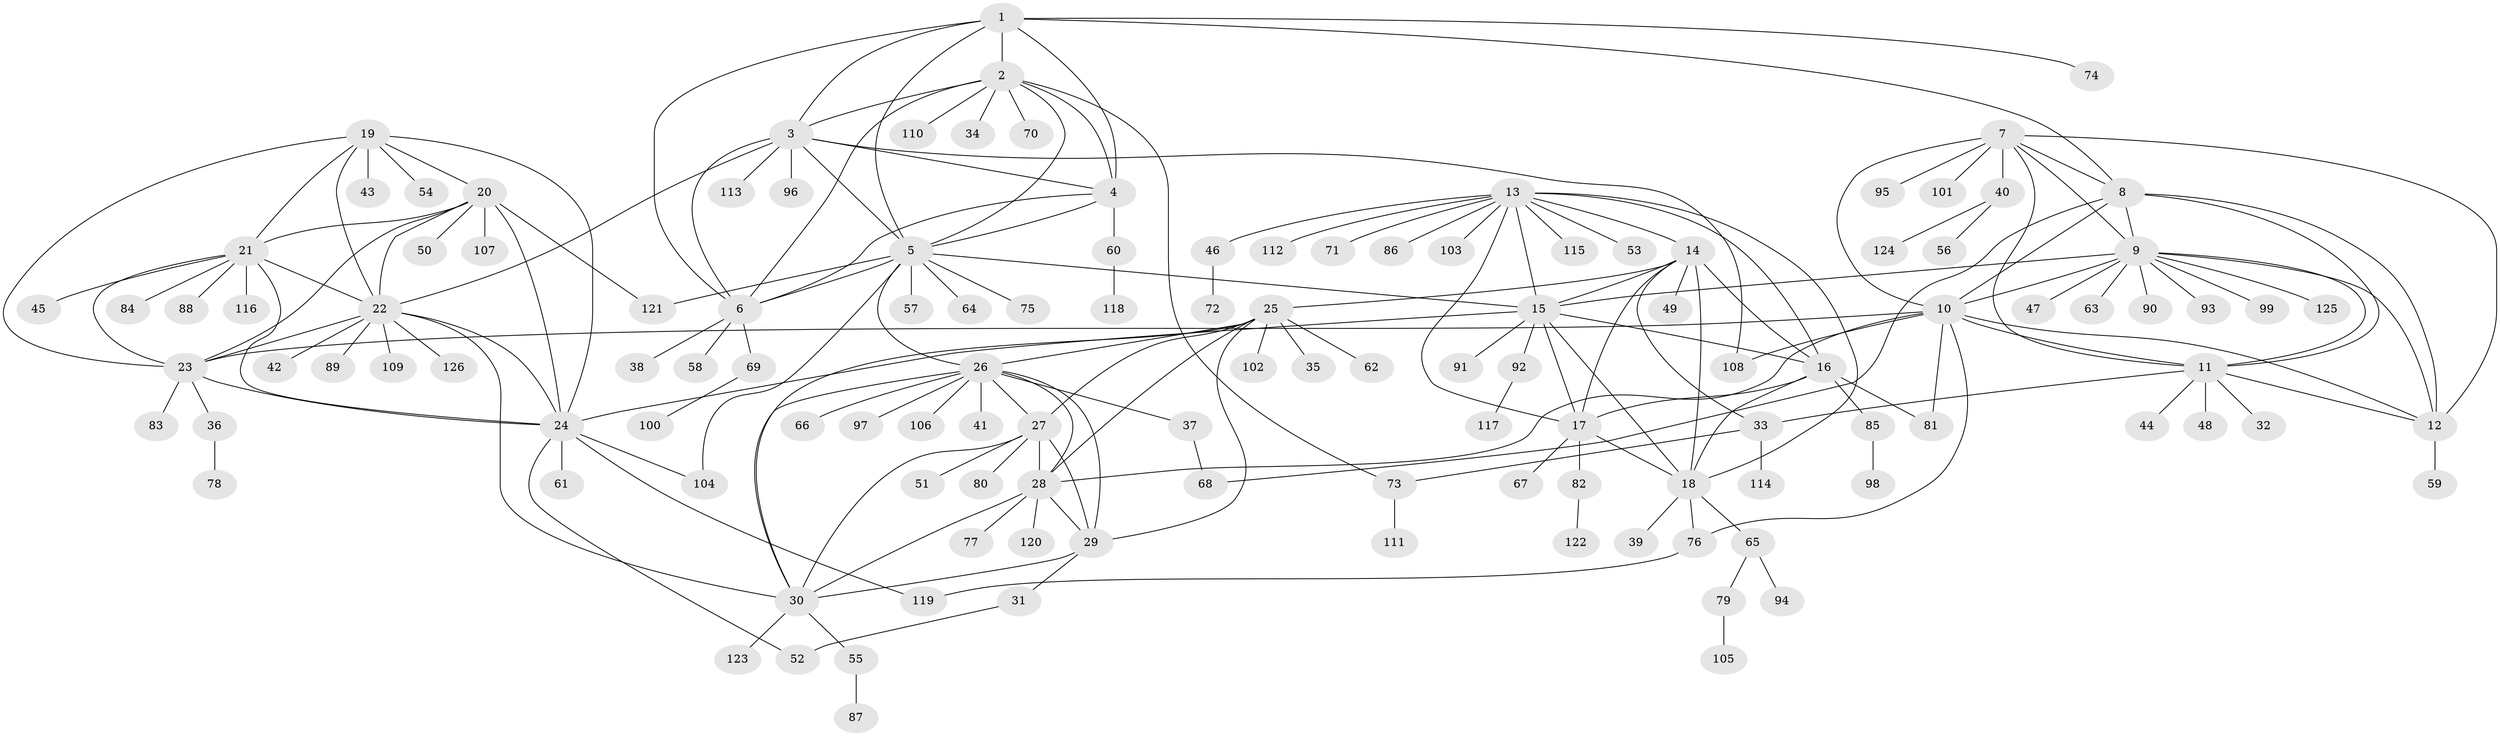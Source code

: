 // coarse degree distribution, {4: 0.08108108108108109, 5: 0.02702702702702703, 1: 0.7297297297297297, 2: 0.02702702702702703, 7: 0.05405405405405406, 16: 0.02702702702702703, 6: 0.05405405405405406}
// Generated by graph-tools (version 1.1) at 2025/58/03/04/25 21:58:03]
// undirected, 126 vertices, 191 edges
graph export_dot {
graph [start="1"]
  node [color=gray90,style=filled];
  1;
  2;
  3;
  4;
  5;
  6;
  7;
  8;
  9;
  10;
  11;
  12;
  13;
  14;
  15;
  16;
  17;
  18;
  19;
  20;
  21;
  22;
  23;
  24;
  25;
  26;
  27;
  28;
  29;
  30;
  31;
  32;
  33;
  34;
  35;
  36;
  37;
  38;
  39;
  40;
  41;
  42;
  43;
  44;
  45;
  46;
  47;
  48;
  49;
  50;
  51;
  52;
  53;
  54;
  55;
  56;
  57;
  58;
  59;
  60;
  61;
  62;
  63;
  64;
  65;
  66;
  67;
  68;
  69;
  70;
  71;
  72;
  73;
  74;
  75;
  76;
  77;
  78;
  79;
  80;
  81;
  82;
  83;
  84;
  85;
  86;
  87;
  88;
  89;
  90;
  91;
  92;
  93;
  94;
  95;
  96;
  97;
  98;
  99;
  100;
  101;
  102;
  103;
  104;
  105;
  106;
  107;
  108;
  109;
  110;
  111;
  112;
  113;
  114;
  115;
  116;
  117;
  118;
  119;
  120;
  121;
  122;
  123;
  124;
  125;
  126;
  1 -- 2;
  1 -- 3;
  1 -- 4;
  1 -- 5;
  1 -- 6;
  1 -- 8;
  1 -- 74;
  2 -- 3;
  2 -- 4;
  2 -- 5;
  2 -- 6;
  2 -- 34;
  2 -- 70;
  2 -- 73;
  2 -- 110;
  3 -- 4;
  3 -- 5;
  3 -- 6;
  3 -- 22;
  3 -- 96;
  3 -- 108;
  3 -- 113;
  4 -- 5;
  4 -- 6;
  4 -- 60;
  5 -- 6;
  5 -- 15;
  5 -- 26;
  5 -- 57;
  5 -- 64;
  5 -- 75;
  5 -- 104;
  5 -- 121;
  6 -- 38;
  6 -- 58;
  6 -- 69;
  7 -- 8;
  7 -- 9;
  7 -- 10;
  7 -- 11;
  7 -- 12;
  7 -- 40;
  7 -- 95;
  7 -- 101;
  8 -- 9;
  8 -- 10;
  8 -- 11;
  8 -- 12;
  8 -- 68;
  9 -- 10;
  9 -- 11;
  9 -- 12;
  9 -- 15;
  9 -- 47;
  9 -- 63;
  9 -- 90;
  9 -- 93;
  9 -- 99;
  9 -- 125;
  10 -- 11;
  10 -- 12;
  10 -- 23;
  10 -- 28;
  10 -- 76;
  10 -- 81;
  10 -- 108;
  11 -- 12;
  11 -- 32;
  11 -- 33;
  11 -- 44;
  11 -- 48;
  12 -- 59;
  13 -- 14;
  13 -- 15;
  13 -- 16;
  13 -- 17;
  13 -- 18;
  13 -- 46;
  13 -- 53;
  13 -- 71;
  13 -- 86;
  13 -- 103;
  13 -- 112;
  13 -- 115;
  14 -- 15;
  14 -- 16;
  14 -- 17;
  14 -- 18;
  14 -- 25;
  14 -- 33;
  14 -- 49;
  15 -- 16;
  15 -- 17;
  15 -- 18;
  15 -- 24;
  15 -- 91;
  15 -- 92;
  16 -- 17;
  16 -- 18;
  16 -- 81;
  16 -- 85;
  17 -- 18;
  17 -- 67;
  17 -- 82;
  18 -- 39;
  18 -- 65;
  18 -- 76;
  19 -- 20;
  19 -- 21;
  19 -- 22;
  19 -- 23;
  19 -- 24;
  19 -- 43;
  19 -- 54;
  20 -- 21;
  20 -- 22;
  20 -- 23;
  20 -- 24;
  20 -- 50;
  20 -- 107;
  20 -- 121;
  21 -- 22;
  21 -- 23;
  21 -- 24;
  21 -- 45;
  21 -- 84;
  21 -- 88;
  21 -- 116;
  22 -- 23;
  22 -- 24;
  22 -- 30;
  22 -- 42;
  22 -- 89;
  22 -- 109;
  22 -- 126;
  23 -- 24;
  23 -- 36;
  23 -- 83;
  24 -- 52;
  24 -- 61;
  24 -- 104;
  24 -- 119;
  25 -- 26;
  25 -- 27;
  25 -- 28;
  25 -- 29;
  25 -- 30;
  25 -- 35;
  25 -- 62;
  25 -- 102;
  26 -- 27;
  26 -- 28;
  26 -- 29;
  26 -- 30;
  26 -- 37;
  26 -- 41;
  26 -- 66;
  26 -- 97;
  26 -- 106;
  27 -- 28;
  27 -- 29;
  27 -- 30;
  27 -- 51;
  27 -- 80;
  28 -- 29;
  28 -- 30;
  28 -- 77;
  28 -- 120;
  29 -- 30;
  29 -- 31;
  30 -- 55;
  30 -- 123;
  31 -- 52;
  33 -- 73;
  33 -- 114;
  36 -- 78;
  37 -- 68;
  40 -- 56;
  40 -- 124;
  46 -- 72;
  55 -- 87;
  60 -- 118;
  65 -- 79;
  65 -- 94;
  69 -- 100;
  73 -- 111;
  76 -- 119;
  79 -- 105;
  82 -- 122;
  85 -- 98;
  92 -- 117;
}
